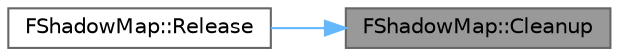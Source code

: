 digraph "FShadowMap::Cleanup"
{
 // INTERACTIVE_SVG=YES
 // LATEX_PDF_SIZE
  bgcolor="transparent";
  edge [fontname=Helvetica,fontsize=10,labelfontname=Helvetica,labelfontsize=10];
  node [fontname=Helvetica,fontsize=10,shape=box,height=0.2,width=0.4];
  rankdir="RL";
  Node1 [id="Node000001",label="FShadowMap::Cleanup",height=0.2,width=0.4,color="gray40", fillcolor="grey60", style="filled", fontcolor="black",tooltip="Called when the light-map is no longer referenced."];
  Node1 -> Node2 [id="edge1_Node000001_Node000002",dir="back",color="steelblue1",style="solid",tooltip=" "];
  Node2 [id="Node000002",label="FShadowMap::Release",height=0.2,width=0.4,color="grey40", fillcolor="white", style="filled",URL="$d1/d90/classFShadowMap.html#a0c3bf2959fd2f08fc45a9a142d16c739",tooltip=" "];
}
